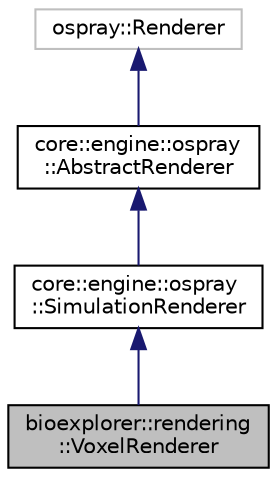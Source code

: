 digraph "bioexplorer::rendering::VoxelRenderer"
{
 // LATEX_PDF_SIZE
  edge [fontname="Helvetica",fontsize="10",labelfontname="Helvetica",labelfontsize="10"];
  node [fontname="Helvetica",fontsize="10",shape=record];
  Node1 [label="bioexplorer::rendering\l::VoxelRenderer",height=0.2,width=0.4,color="black", fillcolor="grey75", style="filled", fontcolor="black",tooltip="The VoxelRenderer class can perform fast transparency and mapping of simulation data on the geometry."];
  Node2 -> Node1 [dir="back",color="midnightblue",fontsize="10",style="solid",fontname="Helvetica"];
  Node2 [label="core::engine::ospray\l::SimulationRenderer",height=0.2,width=0.4,color="black", fillcolor="white", style="filled",URL="$d3/df5/classcore_1_1engine_1_1ospray_1_1SimulationRenderer.html",tooltip=" "];
  Node3 -> Node2 [dir="back",color="midnightblue",fontsize="10",style="solid",fontname="Helvetica"];
  Node3 [label="core::engine::ospray\l::AbstractRenderer",height=0.2,width=0.4,color="black", fillcolor="white", style="filled",URL="$d1/d8d/classcore_1_1engine_1_1ospray_1_1AbstractRenderer.html",tooltip=" "];
  Node4 -> Node3 [dir="back",color="midnightblue",fontsize="10",style="solid",fontname="Helvetica"];
  Node4 [label="ospray::Renderer",height=0.2,width=0.4,color="grey75", fillcolor="white", style="filled",tooltip=" "];
}

